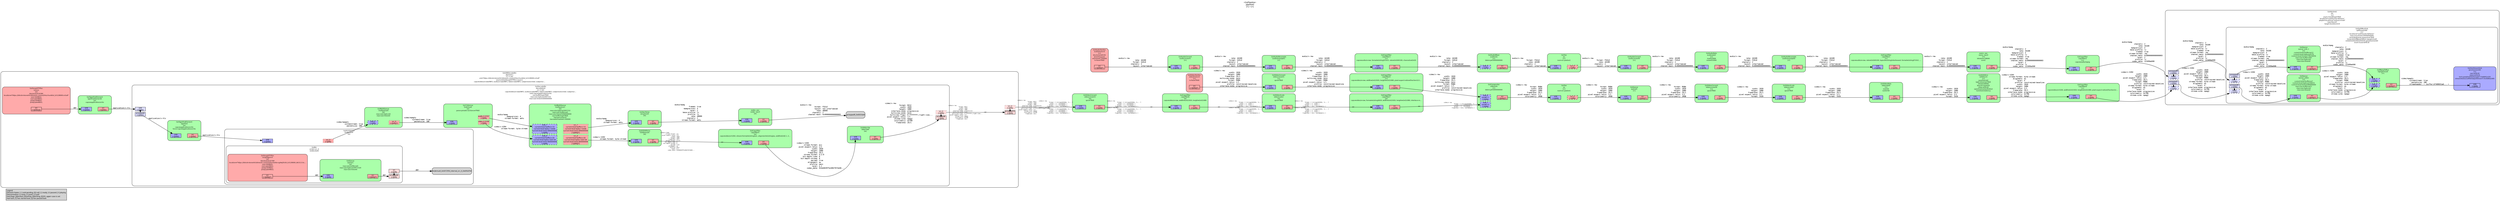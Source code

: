 digraph pipeline {
  rankdir=LR;
  fontname="sans";
  fontsize="10";
  labelloc=t;
  nodesep=.1;
  ranksep=.2;
  label="<GstPipeline>\npipeline0\n[=] -> [=]";
  node [style="filled,rounded", shape=box, fontsize="9", fontname="sans", margin="0.0,0.0"];
  edge [labelfontsize="6", fontsize="9", fontname="monospace"];
  
  legend [
    pos="0,0!",
    margin="0.05,0.05",
    style="filled",
    label="Legend\lElement-States: [~] void-pending, [0] null, [-] ready, [=] paused, [>] playing\lPad-Activation: [-] none, [>] push, [<] pull\lPad-Flags: [b]locked, [f]lushing, [b]locking, [E]OS; upper-case is set\lPad-Task: [T] has started task, [t] has paused task\l",
  ];
  subgraph cluster_capsfilter7_0x6984f10 {
    fontname="Bitstream Vera Sans";
    fontsize="8";
    style="filled,rounded";
    color=black;
    label="GstCapsFilter\ncapsfilter7\n[=]\ncaps=video/x-raw, format=(string)I420, width=(int)1920, height=(int)1080, interlace-m…";
    subgraph cluster_capsfilter7_0x6984f10_sink {
      label="";
      style="invis";
      capsfilter7_0x6984f10_sink_0x708e1c0 [color=black, fillcolor="#aaaaff", label="sink\n[>][bfb]", height="0.2", style="filled,solid"];
    }

    subgraph cluster_capsfilter7_0x6984f10_src {
      label="";
      style="invis";
      capsfilter7_0x6984f10_src_0x708e410 [color=black, fillcolor="#ffaaaa", label="src\n[>][bfb]", height="0.2", style="filled,solid"];
    }

    capsfilter7_0x6984f10_sink_0x708e1c0 -> capsfilter7_0x6984f10_src_0x708e410 [style="invis"];
    fillcolor="#aaffaa";
  }

  capsfilter7_0x6984f10_src_0x708e410 -> videomix_0x6862960_sink_1_0x708a580 [labeldistance="10", labelangle="0", label="                                                  ", taillabel="ANY", headlabel="video/x-raw\l              format: { (string)AYUV64, (s... }\l               width: [ 1, 2147483647 ]\l              height: [ 1, 2147483647 ]\l           framerate: [ 0/1, 2147483647/1 ]\l"]
  subgraph cluster_capsfilter6_0x6984bd0 {
    fontname="Bitstream Vera Sans";
    fontsize="8";
    style="filled,rounded";
    color=black;
    label="GstCapsFilter\ncapsfilter6\n[=]\ncaps=video/x-raw, width=(int)1920, height=(int)1080";
    subgraph cluster_capsfilter6_0x6984bd0_sink {
      label="";
      style="invis";
      capsfilter6_0x6984bd0_sink_0x698da40 [color=black, fillcolor="#aaaaff", label="sink\n[>][bfb]", height="0.2", style="filled,solid"];
    }

    subgraph cluster_capsfilter6_0x6984bd0_src {
      label="";
      style="invis";
      capsfilter6_0x6984bd0_src_0x698dc90 [color=black, fillcolor="#ffaaaa", label="src\n[>][bfb]", height="0.2", style="filled,solid"];
    }

    capsfilter6_0x6984bd0_sink_0x698da40 -> capsfilter6_0x6984bd0_src_0x698dc90 [style="invis"];
    fillcolor="#aaffaa";
  }

  capsfilter6_0x6984bd0_src_0x698dc90 -> videoscale2_0x70284d0_sink_0x698d5a0 [labeldistance="10", labelangle="0", label="                                                  ", taillabel="ANY", headlabel="video/x-raw\l              format: { (string)AYUV64, (s... }\l               width: [ 1, 32767 ]\l              height: [ 1, 32767 ]\l           framerate: [ 0/1, 2147483647/1 ]\lvideo/x-raw(ANY)\l              format: { (string)AYUV64, (s... }\l               width: [ 1, 32767 ]\l              height: [ 1, 32767 ]\l           framerate: [ 0/1, 2147483647/1 ]\l"]
  subgraph cluster_videoscale2_0x70284d0 {
    fontname="Bitstream Vera Sans";
    fontsize="8";
    style="filled,rounded";
    color=black;
    label="GstVideoScale\nvideoscale2\n[=]\nqos=TRUE";
    subgraph cluster_videoscale2_0x70284d0_sink {
      label="";
      style="invis";
      videoscale2_0x70284d0_sink_0x698d5a0 [color=black, fillcolor="#aaaaff", label="sink\n[>][bfb]", height="0.2", style="filled,solid"];
    }

    subgraph cluster_videoscale2_0x70284d0_src {
      label="";
      style="invis";
      videoscale2_0x70284d0_src_0x698d7f0 [color=black, fillcolor="#ffaaaa", label="src\n[>][bfb]", height="0.2", style="filled,solid"];
    }

    videoscale2_0x70284d0_sink_0x698d5a0 -> videoscale2_0x70284d0_src_0x698d7f0 [style="invis"];
    fillcolor="#aaffaa";
  }

  videoscale2_0x70284d0_src_0x698d7f0 -> capsfilter7_0x6984f10_sink_0x708e1c0 [labeldistance="10", labelangle="0", label="                                                  ", taillabel="video/x-raw\l              format: { (string)AYUV64, (s... }\l               width: [ 1, 32767 ]\l              height: [ 1, 32767 ]\l           framerate: [ 0/1, 2147483647/1 ]\lvideo/x-raw(ANY)\l              format: { (string)AYUV64, (s... }\l               width: [ 1, 32767 ]\l              height: [ 1, 32767 ]\l           framerate: [ 0/1, 2147483647/1 ]\l", headlabel="ANY"]
  subgraph cluster_videoconvert3_0x7085ad0 {
    fontname="Bitstream Vera Sans";
    fontsize="8";
    style="filled,rounded";
    color=black;
    label="GstVideoConvert\nvideoconvert3\n[=]\nqos=TRUE";
    subgraph cluster_videoconvert3_0x7085ad0_sink {
      label="";
      style="invis";
      videoconvert3_0x7085ad0_sink_0x698d100 [color=black, fillcolor="#aaaaff", label="sink\n[>][bfb]", height="0.2", style="filled,solid"];
    }

    subgraph cluster_videoconvert3_0x7085ad0_src {
      label="";
      style="invis";
      videoconvert3_0x7085ad0_src_0x698d350 [color=black, fillcolor="#ffaaaa", label="src\n[>][bfb]", height="0.2", style="filled,solid"];
    }

    videoconvert3_0x7085ad0_sink_0x698d100 -> videoconvert3_0x7085ad0_src_0x698d350 [style="invis"];
    fillcolor="#aaffaa";
  }

  videoconvert3_0x7085ad0_src_0x698d350 -> capsfilter6_0x6984bd0_sink_0x698da40 [labeldistance="10", labelangle="0", label="                                                  ", taillabel="video/x-raw\l              format: { (string)AYUV64, (s... }\l               width: [ 1, 2147483647 ]\l              height: [ 1, 2147483647 ]\l           framerate: [ 0/1, 2147483647/1 ]\lvideo/x-raw(ANY)\l              format: { (string)AYUV64, (s... }\l               width: [ 1, 2147483647 ]\l              height: [ 1, 2147483647 ]\l           framerate: [ 0/1, 2147483647/1 ]\l", headlabel="ANY"]
  subgraph cluster_dynamic1_0x68fbd70 {
    fontname="Bitstream Vera Sans";
    fontsize="8";
    style="filled,rounded";
    color=black;
    label="GstURIDecodeBin\ndynamic1\n[-] -> [=]\nuri=\"https://bitcdn-kronehit.bitmovin.com/v2/hls/chunklist_b3128000.m3u8\"\nsource=(GstSoupHTTPSrc) source\ncaps=video/x-raw(ANY); audio/x-raw(ANY); text/x-raw(ANY); subpicture/x-dvd; subpictur…";
    subgraph cluster_dynamic1_0x68fbd70_src {
      label="";
      style="invis";
      _proxypad10_0x69885d0 [color=black, fillcolor="#ffdddd", label="proxypad10\n[>][bfb]", height="0.2", style="filled,solid"];
    _proxypad10_0x69885d0 -> dynamic1_0x68fbd70_src_0_0x6905da0 [style=dashed, minlen=0]
      dynamic1_0x68fbd70_src_0_0x6905da0 [color=black, fillcolor="#ffdddd", label="src_0\n[>][bfb]", height="0.2", style="filled,dotted"];
    }

    fillcolor="#ffffff";
    subgraph cluster_decodebin0_0x6956040 {
      fontname="Bitstream Vera Sans";
      fontsize="8";
      style="filled,rounded";
      color=black;
      label="GstDecodeBin\ndecodebin0\n[-] -> [=]\ncaps=video/x-raw(ANY); audio/x-raw(ANY); text/x-raw(ANY); subpicture/x-dvd; subpictur…\nsink-caps=application/x-hls\nuse-buffering=TRUE\nmax-size-bytes=2097152\nmax-size-time=5000000000";
      subgraph cluster_decodebin0_0x6956040_sink {
        label="";
        style="invis";
        _proxypad4_0x69247b0 [color=black, fillcolor="#ddddff", label="proxypad4\n[>][bfbE]", height="0.2", style="filled,solid"];
      decodebin0_0x6956040_sink_0x6904a20 -> _proxypad4_0x69247b0 [style=dashed, minlen=0]
        decodebin0_0x6956040_sink_0x6904a20 [color=black, fillcolor="#ddddff", label="sink\n[>][bfbE]", height="0.2", style="filled,solid"];
      }

      subgraph cluster_decodebin0_0x6956040_src {
        label="";
        style="invis";
        _proxypad8_0x6924a10 [color=black, fillcolor="#ffdddd", label="proxypad8\n[>][bfb]", height="0.2", style="filled,solid"];
      _proxypad8_0x6924a10 -> decodebin0_0x6956040_src_0_0x6956300 [style=dashed, minlen=0]
        decodebin0_0x6956040_src_0_0x6956300 [color=black, fillcolor="#ffdddd", label="src_0\n[>][bfb]", height="0.2", style="filled,dotted"];
      }

      decodebin0_0x6956040_sink_0x6904a20 -> decodebin0_0x6956040_src_0_0x6956300 [style="invis"];
      fillcolor="#ffffff";
      subgraph cluster_vtdechw0_0x50891d0 {
        fontname="Bitstream Vera Sans";
        fontsize="8";
        style="filled,rounded";
        color=black;
        label="GstVtdecHw\nvtdechw0\n[=]";
        subgraph cluster_vtdechw0_0x50891d0_sink {
          label="";
          style="invis";
          vtdechw0_0x50891d0_sink_0x698cc60 [color=black, fillcolor="#aaaaff", label="sink\n[>][bfb]", height="0.2", style="filled,solid"];
        }

        subgraph cluster_vtdechw0_0x50891d0_src {
          label="";
          style="invis";
          vtdechw0_0x50891d0_src_0x698ceb0 [color=black, fillcolor="#ffaaaa", label="src\n[>][Bfb]", height="0.2", style="filled,solid"];
        }

        vtdechw0_0x50891d0_sink_0x698cc60 -> vtdechw0_0x50891d0_src_0x698ceb0 [style="invis"];
        fillcolor="#aaffaa";
      }

      vtdechw0_0x50891d0_src_0x698ceb0 -> _proxypad8_0x6924a10 [label="video/x-raw\l              format: NV12\l               width: 1920\l              height: 1080\l      interlace-mode: progressive\l      multiview-mode: mono\l     multiview-flags: 0:ffffffff:/right-view...\l  pixel-aspect-ratio: 1/1\l         chroma-site: mpeg2\l         colorimetry: bt709\l           framerate: 25/1\l"]
      subgraph cluster_avdec_aac0_0x704b2e0 {
        fontname="Bitstream Vera Sans";
        fontsize="8";
        style="filled,rounded";
        color=black;
        label="avdec_aac\navdec_aac0\n[=]";
        subgraph cluster_avdec_aac0_0x704b2e0_sink {
          label="";
          style="invis";
          avdec_aac0_0x704b2e0_sink_0x698c320 [color=black, fillcolor="#aaaaff", label="sink\n[>][bfb]", height="0.2", style="filled,solid"];
        }

        subgraph cluster_avdec_aac0_0x704b2e0_src {
          label="";
          style="invis";
          avdec_aac0_0x704b2e0_src_0x698c570 [color=black, fillcolor="#ffaaaa", label="src\n[>][BfB]", height="0.2", style="filled,solid"];
        }

        avdec_aac0_0x704b2e0_sink_0x698c320 -> avdec_aac0_0x704b2e0_src_0x698c570 [style="invis"];
        fillcolor="#aaffaa";
      }

      avdec_aac0_0x704b2e0_src_0x698c570 -> _proxypad9_0x6925ab0 [label="audio/x-raw\l              format: F32LE\l              layout: non-interleaved\l                rate: 48000\l            channels: 2\l        channel-mask: 0x0000000000000003\l"]
      subgraph cluster_aacparse0_0x6816e60 {
        fontname="Bitstream Vera Sans";
        fontsize="8";
        style="filled,rounded";
        color=black;
        label="GstAacParse\naacparse0\n[=]";
        subgraph cluster_aacparse0_0x6816e60_sink {
          label="";
          style="invis";
          aacparse0_0x6816e60_sink_0x88015d60 [color=black, fillcolor="#aaaaff", label="sink\n[>][bfb]", height="0.2", style="filled,solid"];
        }

        subgraph cluster_aacparse0_0x6816e60_src {
          label="";
          style="invis";
          aacparse0_0x6816e60_src_0x698c0d0 [color=black, fillcolor="#ffaaaa", label="src\n[>][bfb]", height="0.2", style="filled,solid"];
        }

        aacparse0_0x6816e60_sink_0x88015d60 -> aacparse0_0x6816e60_src_0x698c0d0 [style="invis"];
        fillcolor="#aaffaa";
      }

      aacparse0_0x6816e60_src_0x698c0d0 -> avdec_aac0_0x704b2e0_sink_0x698c320 [label="audio/mpeg\l              framed: true\l         mpegversion: 4\l               level: 2\l        base-profile: lc\l             profile: lc\l                rate: 48000\l            channels: 2\l       stream-format: adts\l"]
      subgraph cluster_capsfilter5_0x6901ad0 {
        fontname="Bitstream Vera Sans";
        fontsize="8";
        style="filled,rounded";
        color=black;
        label="GstCapsFilter\ncapsfilter5\n[=]\ncaps=video/x-h264, stream-format=(string)avc, alignment=(string)au, width=(int)[ 1, 2…";
        subgraph cluster_capsfilter5_0x6901ad0_sink {
          label="";
          style="invis";
          capsfilter5_0x6901ad0_sink_0x88015420 [color=black, fillcolor="#aaaaff", label="sink\n[>][bfb]", height="0.2", style="filled,solid"];
        }

        subgraph cluster_capsfilter5_0x6901ad0_src {
          label="";
          style="invis";
          capsfilter5_0x6901ad0_src_0x88015670 [color=black, fillcolor="#ffaaaa", label="src\n[>][bfb]", height="0.2", style="filled,solid"];
        }

        capsfilter5_0x6901ad0_sink_0x88015420 -> capsfilter5_0x6901ad0_src_0x88015670 [style="invis"];
        fillcolor="#aaffaa";
      }

      capsfilter5_0x6901ad0_src_0x88015670 -> vtdechw0_0x50891d0_sink_0x698cc60 [label="video/x-h264\l       stream-format: avc\l  pixel-aspect-ratio: 1/1\l               width: 1920\l              height: 1080\l           framerate: 25/1\l       chroma-format: 4:2:0\l      bit-depth-luma: 8\l    bit-depth-chroma: 8\l              parsed: true\l           alignment: au\l             profile: main\l               level: 4.1\l          codec_data: 014d4029ffe10027674d40...\l"]
      subgraph cluster_h264parse0_0x6978260 {
        fontname="Bitstream Vera Sans";
        fontsize="8";
        style="filled,rounded";
        color=black;
        label="GstH264Parse\nh264parse0\n[=]";
        subgraph cluster_h264parse0_0x6978260_sink {
          label="";
          style="invis";
          h264parse0_0x6978260_sink_0x88014f80 [color=black, fillcolor="#aaaaff", label="sink\n[>][bfb]", height="0.2", style="filled,solid"];
        }

        subgraph cluster_h264parse0_0x6978260_src {
          label="";
          style="invis";
          h264parse0_0x6978260_src_0x880151d0 [color=black, fillcolor="#ffaaaa", label="src\n[>][bfb]", height="0.2", style="filled,solid"];
        }

        h264parse0_0x6978260_sink_0x88014f80 -> h264parse0_0x6978260_src_0x880151d0 [style="invis"];
        fillcolor="#aaffaa";
      }

      h264parse0_0x6978260_src_0x880151d0 -> capsfilter5_0x6901ad0_sink_0x88015420 [labeldistance="10", labelangle="0", label="                                                  ", taillabel="video/x-h264\l       stream-format: avc\l  pixel-aspect-ratio: 1/1\l               width: 1920\l              height: 1080\l           framerate: 25/1\l       chroma-format: 4:2:0\l      bit-depth-luma: 8\l    bit-depth-chroma: 8\l              parsed: true\l           alignment: au\l             profile: main\l               level: 4.1\l          codec_data: 014d4029ffe10027674d40...\l", headlabel="ANY"]
      subgraph cluster_multiqueue1_0x519de10 {
        fontname="Bitstream Vera Sans";
        fontsize="8";
        style="filled,rounded";
        color=black;
        label="GstMultiQueue\nmultiqueue1\n[=]\nmax-size-bytes=2097152\nmax-size-buffers=0\nmax-size-time=5000000000\nuse-buffering=TRUE\nlow-percent=10\nlow-watermark=0.100000";
        subgraph cluster_multiqueue1_0x519de10_sink {
          label="";
          style="invis";
          multiqueue1_0x519de10_sink_0_0x88014ae0 [color=black, fillcolor="#aaaaff", label="sink_0\ncurrent-level-buffers=20\ncurrent-level-bytes=326139\ncurrent-level-time=800000000\n[>][bfb]", height="0.2", style="filled,dashed"];
          multiqueue1_0x519de10_sink_1_0x880158c0 [color=black, fillcolor="#aaaaff", label="sink_1\ncurrent-level-buffers=14\ncurrent-level-bytes=14346\ncurrent-level-time=896000000\n[>][bfb]", height="0.2", style="filled,dashed"];
        }

        subgraph cluster_multiqueue1_0x519de10_src {
          label="";
          style="invis";
          multiqueue1_0x519de10_src_0_0x88014d30 [color=black, fillcolor="#ffaaaa", label="src_0\ncurrent-level-buffers=20\ncurrent-level-bytes=326139\ncurrent-level-time=800000000\n[>][bfb][T]", height="0.2", style="filled,dotted"];
          multiqueue1_0x519de10_src_1_0x88015b10 [color=black, fillcolor="#ffaaaa", label="src_1\ncurrent-level-buffers=14\ncurrent-level-bytes=14346\ncurrent-level-time=896000000\n[>][bfb][T]", height="0.2", style="filled,dotted"];
        }

        multiqueue1_0x519de10_sink_0_0x88014ae0 -> multiqueue1_0x519de10_src_0_0x88014d30 [style="invis"];
        fillcolor="#aaffaa";
      }

      multiqueue1_0x519de10_src_0_0x88014d30 -> h264parse0_0x6978260_sink_0x88014f80 [label="video/x-h264\l       stream-format: byte-stream\l"]
      multiqueue1_0x519de10_src_1_0x88015b10 -> aacparse0_0x6816e60_sink_0x88015d60 [label="audio/mpeg\l         mpegversion: 4\l       stream-format: adts\l"]
      subgraph cluster_tsdemux0_0x6980160 {
        fontname="Bitstream Vera Sans";
        fontsize="8";
        style="filled,rounded";
        color=black;
        label="GstTSDemux\ntsdemux0\n[=]\nparse-private-sections=TRUE";
        subgraph cluster_tsdemux0_0x6980160_sink {
          label="";
          style="invis";
          tsdemux0_0x6980160_sink_0x880141a0 [color=black, fillcolor="#aaaaff", label="sink\n[>][bfb]", height="0.2", style="filled,solid"];
        }

        subgraph cluster_tsdemux0_0x6980160_src {
          label="";
          style="invis";
          tsdemux0_0x6980160_video_0_0100_0x88014640 [color=black, fillcolor="#ffaaaa", label="video_0_0100\n[>][bfb]", height="0.2", style="filled,dotted"];
          tsdemux0_0x6980160_audio_0_0101_0x88014890 [color=black, fillcolor="#ffaaaa", label="audio_0_0101\n[>][bfb]", height="0.2", style="filled,dotted"];
        }

        tsdemux0_0x6980160_sink_0x880141a0 -> tsdemux0_0x6980160_video_0_0100_0x88014640 [style="invis"];
        fillcolor="#aaffaa";
      }

      tsdemux0_0x6980160_video_0_0100_0x88014640 -> multiqueue1_0x519de10_sink_0_0x88014ae0 [label="video/x-h264\l       stream-format: byte-stream\l"]
      tsdemux0_0x6980160_audio_0_0101_0x88014890 -> multiqueue1_0x519de10_sink_1_0x880158c0 [label="audio/mpeg\l         mpegversion: 4\l       stream-format: adts\l"]
      subgraph cluster_multiqueue0_0x519d750 {
        fontname="Bitstream Vera Sans";
        fontsize="8";
        style="filled,rounded";
        color=black;
        label="GstMultiQueue\nmultiqueue0\n[=]\nmax-size-bytes=0\nmax-size-time=0";
        subgraph cluster_multiqueue0_0x519d750_sink {
          label="";
          style="invis";
          multiqueue0_0x519d750_sink_0_0x695d9b0 [color=black, fillcolor="#aaaaff", label="sink_0\n[>][bfb]", height="0.2", style="filled,dashed"];
        }

        subgraph cluster_multiqueue0_0x519d750_src {
          label="";
          style="invis";
          multiqueue0_0x519d750_src_0_0x695dc00 [color=black, fillcolor="#ffaaaa", label="src_0\n[>][bfb][T]", height="0.2", style="filled,dotted"];
        }

        multiqueue0_0x519d750_sink_0_0x695d9b0 -> multiqueue0_0x519d750_src_0_0x695dc00 [style="invis"];
        fillcolor="#aaffaa";
      }

      multiqueue0_0x519d750_src_0_0x695dc00 -> tsdemux0_0x6980160_sink_0x880141a0 [label="video/mpegts\l        systemstream: true\l          packetsize: 188\l"]
      subgraph cluster_hlsdemux0_0x5072f50 {
        fontname="Bitstream Vera Sans";
        fontsize="8";
        style="filled,rounded";
        color=black;
        label="GstHLSDemux\nhlsdemux0\n[=]";
        subgraph cluster_hlsdemux0_0x5072f50_sink {
          label="";
          style="invis";
          hlsdemux0_0x5072f50_sink_0x695c4e0 [color=black, fillcolor="#aaaaff", label="sink\n[>][bfbE]", height="0.2", style="filled,solid"];
        }

        subgraph cluster_hlsdemux0_0x5072f50_src {
          label="";
          style="invis";
          hlsdemux0_0x5072f50_src_0_0x695c730 [color=black, fillcolor="#ffaaaa", label="src_0\n[>][bfb]", height="0.2", style="filled,dotted"];
        }

        hlsdemux0_0x5072f50_sink_0x695c4e0 -> hlsdemux0_0x5072f50_src_0_0x695c730 [style="invis"];
        fillcolor="#ffffff";
        subgraph cluster_srcbin_src_0_0x519f7b0 {
          fontname="Bitstream Vera Sans";
          fontsize="8";
          style="filled,rounded";
          color=black;
          label="GstBin\nsrcbin-src_0\n[=](locked)";
          subgraph cluster_srcbin_src_0_0x519f7b0_src {
            label="";
            style="invis";
            _proxypad6_0x6925130 [color=black, fillcolor="#ffdddd", label="proxypad6\n[>][bfb]", height="0.2", style="filled,solid"];
          _proxypad6_0x6925130 -> srcbin_src_0_0x519f7b0_src_0x69053e0 [style=dashed, minlen=0]
            srcbin_src_0_0x519f7b0_src_0x69053e0 [color=black, fillcolor="#ffdddd", label="src\n[>][bfb]", height="0.2", style="filled,solid"];
          }

          fillcolor="#ffffff";
          subgraph cluster_souphttpsrc0_0x7053ae0 {
            fontname="Bitstream Vera Sans";
            fontsize="8";
            style="filled,rounded";
            color=black;
            label="GstSoupHTTPSrc\nsouphttpsrc0\n[=]\nblocksize=32768\nlocation=\"https://bitcdn-kronehit.bitmovin.com/v2/hls/media-ug4wj5h26_b3128000_663113.ts…\nuser-id=NULL\nuser-pw=NULL\nproxy-id=NULL\nproxy-pw=NULL";
            subgraph cluster_souphttpsrc0_0x7053ae0_src {
              label="";
              style="invis";
              souphttpsrc0_0x7053ae0_src_0x695d510 [color=black, fillcolor="#ffaaaa", label="src\n[>][bfb][T]", height="0.2", style="filled,solid"];
            }

            fillcolor="#ffaaaa";
          }

          souphttpsrc0_0x7053ae0_src_0x695d510 -> queue1_0x68e4d80_sink_0x695d070 [label="ANY"]
          subgraph cluster_queue1_0x68e4d80 {
            fontname="Bitstream Vera Sans";
            fontsize="8";
            style="filled,rounded";
            color=black;
            label="GstQueue\nqueue1\n[=]\nmax-size-buffers=0\nmax-size-bytes=20971520\nmax-size-time=0";
            subgraph cluster_queue1_0x68e4d80_sink {
              label="";
              style="invis";
              queue1_0x68e4d80_sink_0x695d070 [color=black, fillcolor="#aaaaff", label="sink\n[>][bfb]", height="0.2", style="filled,solid"];
            }

            subgraph cluster_queue1_0x68e4d80_src {
              label="";
              style="invis";
              queue1_0x68e4d80_src_0x695d2c0 [color=black, fillcolor="#ffaaaa", label="src\n[>][bfb][T]", height="0.2", style="filled,solid"];
            }

            queue1_0x68e4d80_sink_0x695d070 -> queue1_0x68e4d80_src_0x695d2c0 [style="invis"];
            fillcolor="#aaffaa";
          }

          queue1_0x68e4d80_src_0x695d2c0 -> _proxypad6_0x6925130 [label="ANY"]
        }

        srcbin_src_0_0x519f7b0_src_0x69053e0 -> hlsdemux0_0x5072f50_internal_src_0_0x695d760 [label="ANY"]
      }

      hlsdemux0_0x5072f50_src_0_0x695c730 -> multiqueue0_0x519d750_sink_0_0x695d9b0 [label="video/mpegts\l        systemstream: true\l          packetsize: 188\l"]
      subgraph cluster_typefind_0x695a070 {
        fontname="Bitstream Vera Sans";
        fontsize="8";
        style="filled,rounded";
        color=black;
        label="GstTypeFindElement\ntypefind\n[=]\ncaps=application/x-hls\nforce-caps=application/x-hls";
        subgraph cluster_typefind_0x695a070_sink {
          label="";
          style="invis";
          typefind_0x695a070_sink_0x692bcd0 [color=black, fillcolor="#aaaaff", label="sink\n[>][bfbE]", height="0.2", style="filled,solid"];
        }

        subgraph cluster_typefind_0x695a070_src {
          label="";
          style="invis";
          typefind_0x695a070_src_0x695c040 [color=black, fillcolor="#ffaaaa", label="src\n[>][bfbE]", height="0.2", style="filled,solid"];
        }

        typefind_0x695a070_sink_0x692bcd0 -> typefind_0x695a070_src_0x695c040 [style="invis"];
        fillcolor="#aaffaa";
      }

      _proxypad4_0x69247b0 -> typefind_0x695a070_sink_0x692bcd0 [label="application/x-hls\l"]
      typefind_0x695a070_src_0x695c040 -> hlsdemux0_0x5072f50_sink_0x695c4e0 [label="application/x-hls\l"]
    }

    decodebin0_0x6956040_src_0_0x6956300 -> _proxypad10_0x69885d0 [labeldistance="10", labelangle="0", label="                                                  ", taillabel="video/x-raw\l              format: NV12\l               width: 1920\l              height: 1080\l      interlace-mode: progressive\l      multiview-mode: mono\l     multiview-flags: 0:ffffffff:/right-view...\l  pixel-aspect-ratio: 1/1\l         chroma-site: mpeg2\l         colorimetry: bt709\l           framerate: 25/1\l", headlabel="ANY"]
    subgraph cluster_typefindelement0_0x51a1830 {
      fontname="Bitstream Vera Sans";
      fontsize="8";
      style="filled,rounded";
      color=black;
      label="GstTypeFindElement\ntypefindelement0\n[=]\ncaps=application/x-hls";
      subgraph cluster_typefindelement0_0x51a1830_sink {
        label="";
        style="invis";
        typefindelement0_0x51a1830_sink_0x692b5e0 [color=black, fillcolor="#aaaaff", label="sink\n[>][bfbE]", height="0.2", style="filled,solid"];
      }

      subgraph cluster_typefindelement0_0x51a1830_src {
        label="";
        style="invis";
        typefindelement0_0x51a1830_src_0x692b830 [color=black, fillcolor="#ffaaaa", label="src\n[>][bfbE]", height="0.2", style="filled,solid"];
      }

      typefindelement0_0x51a1830_sink_0x692b5e0 -> typefindelement0_0x51a1830_src_0x692b830 [style="invis"];
      fillcolor="#aaffaa";
    }

    typefindelement0_0x51a1830_src_0x692b830 -> decodebin0_0x6956040_sink_0x6904a20 [label="application/x-hls\l"]
    subgraph cluster_source_0x3e8082e0 {
      fontname="Bitstream Vera Sans";
      fontsize="8";
      style="filled,rounded";
      color=black;
      label="GstSoupHTTPSrc\nsource\n[=]\nblocksize=16384\nlocation=\"https://bitcdn-kronehit.bitmovin.com/v2/hls/chunklist_b3128000.m3u8\"\nuser-id=NULL\nuser-pw=NULL\nproxy-id=NULL\nproxy-pw=NULL";
      subgraph cluster_source_0x3e8082e0_src {
        label="";
        style="invis";
        source_0x3e8082e0_src_0x692b390 [color=black, fillcolor="#ffaaaa", label="src\n[>][bfbE][t]", height="0.2", style="filled,solid"];
      }

      fillcolor="#ffaaaa";
    }

    source_0x3e8082e0_src_0x692b390 -> typefindelement0_0x51a1830_sink_0x692b5e0 [label="ANY"]
  }

  dynamic1_0x68fbd70_src_0_0x6905da0 -> videoconvert3_0x7085ad0_sink_0x698d100 [labeldistance="10", labelangle="0", label="                                                  ", taillabel="video/x-raw\l              format: NV12\l               width: 1920\l              height: 1080\l      interlace-mode: progressive\l      multiview-mode: mono\l     multiview-flags: 0:ffffffff:/right-view...\l  pixel-aspect-ratio: 1/1\l         chroma-site: mpeg2\l         colorimetry: bt709\l           framerate: 25/1\l", headlabel="video/x-raw\l              format: { (string)AYUV64, (s... }\l               width: [ 1, 2147483647 ]\l              height: [ 1, 2147483647 ]\l           framerate: [ 0/1, 2147483647/1 ]\lvideo/x-raw(ANY)\l              format: { (string)AYUV64, (s... }\l               width: [ 1, 2147483647 ]\l              height: [ 1, 2147483647 ]\l           framerate: [ 0/1, 2147483647/1 ]\l"]
  subgraph cluster_capsfilter4_0x6900dd0 {
    fontname="Bitstream Vera Sans";
    fontsize="8";
    style="filled,rounded";
    color=black;
    label="GstCapsFilter\ncapsfilter4\n[>]\ncaps=video/x-raw, width=(int)1920, height=(int)1080, pixel-aspect-ratio=(fraction)1/1…";
    subgraph cluster_capsfilter4_0x6900dd0_sink {
      label="";
      style="invis";
      capsfilter4_0x6900dd0_sink_0x69085c0 [color=black, fillcolor="#aaaaff", label="sink\n[>][bfb]", height="0.2", style="filled,solid"];
    }

    subgraph cluster_capsfilter4_0x6900dd0_src {
      label="";
      style="invis";
      capsfilter4_0x6900dd0_src_0x6908810 [color=black, fillcolor="#ffaaaa", label="src\n[>][bfb]", height="0.2", style="filled,solid"];
    }

    capsfilter4_0x6900dd0_sink_0x69085c0 -> capsfilter4_0x6900dd0_src_0x6908810 [style="invis"];
    fillcolor="#aaffaa";
  }

  capsfilter4_0x6900dd0_src_0x6908810 -> videomix_0x6862960_sink_0_0x68ff380 [label="video/x-raw\l               width: 1920\l              height: 1080\l           framerate: 25/1\l      multiview-mode: mono\l              format: RGBA\l  pixel-aspect-ratio: 1/1\l             profile: constrained-baseline\l      interlace-mode: progressive\l"]
  subgraph cluster_capsfilter3_0x6900a90 {
    fontname="Bitstream Vera Sans";
    fontsize="8";
    style="filled,rounded";
    color=black;
    label="GstCapsFilter\ncapsfilter3\n[>]\ncaps=audio/x-raw, format=(string)S32LE, rate=(int)44100, channels=(int)2";
    subgraph cluster_capsfilter3_0x6900a90_sink {
      label="";
      style="invis";
      capsfilter3_0x6900a90_sink_0x6908120 [color=black, fillcolor="#aaaaff", label="sink\n[>][bfb]", height="0.2", style="filled,solid"];
    }

    subgraph cluster_capsfilter3_0x6900a90_src {
      label="";
      style="invis";
      capsfilter3_0x6900a90_src_0x6908370 [color=black, fillcolor="#ffaaaa", label="src\n[>][bfb]", height="0.2", style="filled,solid"];
    }

    capsfilter3_0x6900a90_sink_0x6908120 -> capsfilter3_0x6900a90_src_0x6908370 [style="invis"];
    fillcolor="#aaffaa";
  }

  capsfilter3_0x6900a90_src_0x6908370 -> audiomix_0x68ce250_sink_0_0x68f57b0 [label="audio/x-raw\l                rate: 44100\l              format: S32LE\l            channels: 2\l              layout: interleaved\l        channel-mask: 0x0000000000000003\l"]
  subgraph cluster_capsfilter2_0x6900750 {
    fontname="Bitstream Vera Sans";
    fontsize="8";
    style="filled,rounded";
    color=black;
    label="GstCapsFilter\ncapsfilter2\n[>]\ncaps=audio/mpeg";
    subgraph cluster_capsfilter2_0x6900750_sink {
      label="";
      style="invis";
      capsfilter2_0x6900750_sink_0x5079690 [color=black, fillcolor="#aaaaff", label="sink\n[>][bfb]", height="0.2", style="filled,solid"];
    }

    subgraph cluster_capsfilter2_0x6900750_src {
      label="";
      style="invis";
      capsfilter2_0x6900750_src_0x50798e0 [color=black, fillcolor="#ffaaaa", label="src\n[>][bfb]", height="0.2", style="filled,solid"];
    }

    capsfilter2_0x6900750_sink_0x5079690 -> capsfilter2_0x6900750_src_0x50798e0 [style="invis"];
    fillcolor="#aaffaa";
  }

  capsfilter2_0x6900750_src_0x50798e0 -> hls_0x68d61c0_audio_0x69047b0 [label="audio/mpeg\l            channels: 2\l                rate: 44100\l         mpegversion: 4\l        base-profile: lc\l              framed: true\l       stream-format: raw\l        channel-mask: 0x0000000000000003\l               level: 2\l             profile: lc\l          codec_data: 121056e500\l"]
  subgraph cluster_capsfilter1_0x6900410 {
    fontname="Bitstream Vera Sans";
    fontsize="8";
    style="filled,rounded";
    color=black;
    label="GstCapsFilter\ncapsfilter1\n[>]\ncaps=audio/x-raw, rate=(int)44100, layout=(string)interleaved, format=(string)F32LE, …";
    subgraph cluster_capsfilter1_0x6900410_sink {
      label="";
      style="invis";
      capsfilter1_0x6900410_sink_0x50791f0 [color=black, fillcolor="#aaaaff", label="sink\n[>][bfb]", height="0.2", style="filled,solid"];
    }

    subgraph cluster_capsfilter1_0x6900410_src {
      label="";
      style="invis";
      capsfilter1_0x6900410_src_0x5079440 [color=black, fillcolor="#ffaaaa", label="src\n[>][bfb]", height="0.2", style="filled,solid"];
    }

    capsfilter1_0x6900410_sink_0x50791f0 -> capsfilter1_0x6900410_src_0x5079440 [style="invis"];
    fillcolor="#aaffaa";
  }

  capsfilter1_0x6900410_src_0x5079440 -> avenc_aac0_0x7030a70_sink_0x68f2ee0 [label="audio/x-raw\l                rate: 44100\l              format: F32LE\l            channels: 2\l              layout: interleaved\l        channel-mask: 0x0000000000000003\l"]
  subgraph cluster_capsfilter0_0x69000d0 {
    fontname="Bitstream Vera Sans";
    fontsize="8";
    style="filled,rounded";
    color=black;
    label="GstCapsFilter\ncapsfilter0\n[>]\ncaps=video/x-h264, width=(int)1920, height=(int)1080, pixel-aspect-ratio=(fraction)1/…";
    subgraph cluster_capsfilter0_0x69000d0_sink {
      label="";
      style="invis";
      capsfilter0_0x69000d0_sink_0x50788b0 [color=black, fillcolor="#aaaaff", label="sink\n[>][bfb]", height="0.2", style="filled,solid"];
    }

    subgraph cluster_capsfilter0_0x69000d0_src {
      label="";
      style="invis";
      capsfilter0_0x69000d0_src_0x5078b00 [color=black, fillcolor="#ffaaaa", label="src\n[>][bfb]", height="0.2", style="filled,solid"];
    }

    capsfilter0_0x69000d0_sink_0x50788b0 -> capsfilter0_0x69000d0_src_0x5078b00 [style="invis"];
    fillcolor="#aaffaa";
  }

  capsfilter0_0x69000d0_src_0x5078b00 -> hls_0x68d61c0_video_0x69042d0 [label="video/x-h264\l               width: 1920\l              height: 1080\l  pixel-aspect-ratio: 1/1\l           framerate: 25/1\l              format: RGBA\l             profile: constrained-baseline\l       stream-format: byte-stream\l           alignment: au\l               level: 4\l      interlace-mode: progressive\l         colorimetry: bt709\l         chroma-site: mpeg2\l"]
  subgraph cluster_videoconvert1_0x68ee8d0 {
    fontname="Bitstream Vera Sans";
    fontsize="8";
    style="filled,rounded";
    color=black;
    label="GstVideoConvert\nvideoconvert1\n[>]\nqos=TRUE";
    subgraph cluster_videoconvert1_0x68ee8d0_sink {
      label="";
      style="invis";
      videoconvert1_0x68ee8d0_sink_0x5078410 [color=black, fillcolor="#aaaaff", label="sink\n[>][bfb]", height="0.2", style="filled,solid"];
    }

    subgraph cluster_videoconvert1_0x68ee8d0_src {
      label="";
      style="invis";
      videoconvert1_0x68ee8d0_src_0x5078660 [color=black, fillcolor="#ffaaaa", label="src\n[>][bfb]", height="0.2", style="filled,solid"];
    }

    videoconvert1_0x68ee8d0_sink_0x5078410 -> videoconvert1_0x68ee8d0_src_0x5078660 [style="invis"];
    fillcolor="#aaffaa";
  }

  videoconvert1_0x68ee8d0_src_0x5078660 -> capsfilter4_0x6900dd0_sink_0x69085c0 [label="video/x-raw\l               width: 1920\l              height: 1080\l           framerate: 25/1\l      multiview-mode: mono\l              format: RGBA\l  pixel-aspect-ratio: 1/1\l             profile: constrained-baseline\l      interlace-mode: progressive\l"]
  subgraph cluster_videotestsrc0_0x68d00e0 {
    fontname="Bitstream Vera Sans";
    fontsize="8";
    style="filled,rounded";
    color=black;
    label="GstVideoTestSrc\nvideotestsrc0\n[>]\nis-live=TRUE";
    subgraph cluster_videotestsrc0_0x68d00e0_src {
      label="";
      style="invis";
      videotestsrc0_0x68d00e0_src_0x50781c0 [color=black, fillcolor="#ffaaaa", label="src\n[>][bfb][T]", height="0.2", style="filled,solid"];
    }

    fillcolor="#ffaaaa";
  }

  videotestsrc0_0x68d00e0_src_0x50781c0 -> videoconvert1_0x68ee8d0_sink_0x5078410 [label="video/x-raw\l               width: 1920\l              height: 1080\l           framerate: 25/1\l      multiview-mode: mono\l              format: RGBA\l  pixel-aspect-ratio: 1/1\l             profile: constrained-baseline\l      interlace-mode: progressive\l"]
  subgraph cluster_audioresample1_0x50630d0 {
    fontname="Bitstream Vera Sans";
    fontsize="8";
    style="filled,rounded";
    color=black;
    label="GstAudioResample\naudioresample1\n[>]";
    subgraph cluster_audioresample1_0x50630d0_sink {
      label="";
      style="invis";
      audioresample1_0x50630d0_sink_0x68f3a70 [color=black, fillcolor="#aaaaff", label="sink\n[>][bfb]", height="0.2", style="filled,solid"];
    }

    subgraph cluster_audioresample1_0x50630d0_src {
      label="";
      style="invis";
      audioresample1_0x50630d0_src_0x68f3cc0 [color=black, fillcolor="#ffaaaa", label="src\n[>][bfb]", height="0.2", style="filled,solid"];
    }

    audioresample1_0x50630d0_sink_0x68f3a70 -> audioresample1_0x50630d0_src_0x68f3cc0 [style="invis"];
    fillcolor="#aaffaa";
  }

  audioresample1_0x50630d0_src_0x68f3cc0 -> capsfilter3_0x6900a90_sink_0x6908120 [label="audio/x-raw\l                rate: 44100\l              format: S32LE\l            channels: 2\l              layout: interleaved\l        channel-mask: 0x0000000000000003\l"]
  subgraph cluster_audioconvert1_0x50750d0 {
    fontname="Bitstream Vera Sans";
    fontsize="8";
    style="filled,rounded";
    color=black;
    label="GstAudioConvert\naudioconvert1\n[>]";
    subgraph cluster_audioconvert1_0x50750d0_sink {
      label="";
      style="invis";
      audioconvert1_0x50750d0_sink_0x68f35d0 [color=black, fillcolor="#aaaaff", label="sink\n[>][bfb]", height="0.2", style="filled,solid"];
    }

    subgraph cluster_audioconvert1_0x50750d0_src {
      label="";
      style="invis";
      audioconvert1_0x50750d0_src_0x68f3820 [color=black, fillcolor="#ffaaaa", label="src\n[>][bfb]", height="0.2", style="filled,solid"];
    }

    audioconvert1_0x50750d0_sink_0x68f35d0 -> audioconvert1_0x50750d0_src_0x68f3820 [style="invis"];
    fillcolor="#aaffaa";
  }

  audioconvert1_0x50750d0_src_0x68f3820 -> audioresample1_0x50630d0_sink_0x68f3a70 [label="audio/x-raw\l                rate: 44100\l              format: S32LE\l            channels: 2\l              layout: interleaved\l        channel-mask: 0x0000000000000003\l"]
  subgraph cluster_audiotestsrc0_0x50756e0 {
    fontname="Bitstream Vera Sans";
    fontsize="8";
    style="filled,rounded";
    color=black;
    label="GstAudioTestSrc\naudiotestsrc0\n[>]\nblocksize=8192\nwave=square\nvolume=0.100000\nis-live=TRUE";
    subgraph cluster_audiotestsrc0_0x50756e0_src {
      label="";
      style="invis";
      audiotestsrc0_0x50756e0_src_0x68f3380 [color=black, fillcolor="#ffaaaa", label="src\n[>][bfb][T]", height="0.2", style="filled,solid"];
    }

    fillcolor="#ffaaaa";
  }

  audiotestsrc0_0x50756e0_src_0x68f3380 -> audioconvert1_0x50750d0_sink_0x68f35d0 [label="audio/x-raw\l                rate: 44100\l              format: S32LE\l            channels: 2\l              layout: interleaved\l"]
  subgraph cluster_avenc_aac0_0x7030a70 {
    fontname="Bitstream Vera Sans";
    fontsize="8";
    style="filled,rounded";
    color=black;
    label="avenc_aac\navenc_aac0\n[>]\nbitrate=128000\nac=2";
    subgraph cluster_avenc_aac0_0x7030a70_sink {
      label="";
      style="invis";
      avenc_aac0_0x7030a70_sink_0x68f2ee0 [color=black, fillcolor="#aaaaff", label="sink\n[>][bfb]", height="0.2", style="filled,solid"];
    }

    subgraph cluster_avenc_aac0_0x7030a70_src {
      label="";
      style="invis";
      avenc_aac0_0x7030a70_src_0x68f3130 [color=black, fillcolor="#ffaaaa", label="src\n[>][bfb]", height="0.2", style="filled,solid"];
    }

    avenc_aac0_0x7030a70_sink_0x68f2ee0 -> avenc_aac0_0x7030a70_src_0x68f3130 [style="invis"];
    fillcolor="#aaffaa";
  }

  avenc_aac0_0x7030a70_src_0x68f3130 -> capsfilter2_0x6900750_sink_0x5079690 [label="audio/mpeg\l            channels: 2\l                rate: 44100\l         mpegversion: 4\l        base-profile: lc\l              framed: true\l       stream-format: raw\l        channel-mask: 0x0000000000000003\l               level: 2\l             profile: lc\l          codec_data: 121056e500\l"]
  subgraph cluster_audioresample0_0x68f80d0 {
    fontname="Bitstream Vera Sans";
    fontsize="8";
    style="filled,rounded";
    color=black;
    label="GstAudioResample\naudioresample0\n[>]";
    subgraph cluster_audioresample0_0x68f80d0_sink {
      label="";
      style="invis";
      audioresample0_0x68f80d0_sink_0x68f2a40 [color=black, fillcolor="#aaaaff", label="sink\n[>][bfb]", height="0.2", style="filled,solid"];
    }

    subgraph cluster_audioresample0_0x68f80d0_src {
      label="";
      style="invis";
      audioresample0_0x68f80d0_src_0x68f2c90 [color=black, fillcolor="#ffaaaa", label="src\n[>][bfb]", height="0.2", style="filled,solid"];
    }

    audioresample0_0x68f80d0_sink_0x68f2a40 -> audioresample0_0x68f80d0_src_0x68f2c90 [style="invis"];
    fillcolor="#aaffaa";
  }

  audioresample0_0x68f80d0_src_0x68f2c90 -> capsfilter1_0x6900410_sink_0x50791f0 [label="audio/x-raw\l                rate: 44100\l              format: F32LE\l            channels: 2\l              layout: interleaved\l        channel-mask: 0x0000000000000003\l"]
  subgraph cluster_audiorate0_0x68f62c0 {
    fontname="Bitstream Vera Sans";
    fontsize="8";
    style="filled,rounded";
    color=black;
    label="GstAudioRate\naudiorate0\n[>]\nin=455994\nout=455994";
    subgraph cluster_audiorate0_0x68f62c0_sink {
      label="";
      style="invis";
      audiorate0_0x68f62c0_sink_0x68f25a0 [color=black, fillcolor="#aaaaff", label="sink\n[>][bfb]", height="0.2", style="filled,solid"];
    }

    subgraph cluster_audiorate0_0x68f62c0_src {
      label="";
      style="invis";
      audiorate0_0x68f62c0_src_0x68f27f0 [color=black, fillcolor="#ffaaaa", label="src\n[>][bfb]", height="0.2", style="filled,solid"];
    }

    audiorate0_0x68f62c0_sink_0x68f25a0 -> audiorate0_0x68f62c0_src_0x68f27f0 [style="invis"];
    fillcolor="#aaffaa";
  }

  audiorate0_0x68f62c0_src_0x68f27f0 -> audioresample0_0x68f80d0_sink_0x68f2a40 [label="audio/x-raw\l                rate: 44100\l              format: F32LE\l            channels: 2\l              layout: interleaved\l        channel-mask: 0x0000000000000003\l"]
  subgraph cluster_audioconvert0_0x68f06d0 {
    fontname="Bitstream Vera Sans";
    fontsize="8";
    style="filled,rounded";
    color=black;
    label="GstAudioConvert\naudioconvert0\n[>]";
    subgraph cluster_audioconvert0_0x68f06d0_sink {
      label="";
      style="invis";
      audioconvert0_0x68f06d0_sink_0x68f2100 [color=black, fillcolor="#aaaaff", label="sink\n[>][bfb]", height="0.2", style="filled,solid"];
    }

    subgraph cluster_audioconvert0_0x68f06d0_src {
      label="";
      style="invis";
      audioconvert0_0x68f06d0_src_0x68f2350 [color=black, fillcolor="#ffaaaa", label="src\n[>][bfb]", height="0.2", style="filled,solid"];
    }

    audioconvert0_0x68f06d0_sink_0x68f2100 -> audioconvert0_0x68f06d0_src_0x68f2350 [style="invis"];
    fillcolor="#aaffaa";
  }

  audioconvert0_0x68f06d0_src_0x68f2350 -> audiorate0_0x68f62c0_sink_0x68f25a0 [label="audio/x-raw\l                rate: 44100\l              format: F32LE\l            channels: 2\l              layout: interleaved\l        channel-mask: 0x0000000000000003\l"]
  subgraph cluster_x264enc0_0x68efd50 {
    fontname="Bitstream Vera Sans";
    fontsize="8";
    style="filled,rounded";
    color=black;
    label="GstX264Enc\nx264enc0\n[>]\nquantizer=0\nbyte-stream=TRUE\nbitrate=8000\nkey-int-max=50\ncabac=FALSE\nspeed-preset=ultrafast\ntune=zerolatency";
    subgraph cluster_x264enc0_0x68efd50_sink {
      label="";
      style="invis";
      x264enc0_0x68efd50_sink_0x68d39b0 [color=black, fillcolor="#aaaaff", label="sink\n[>][bfb]", height="0.2", style="filled,solid"];
    }

    subgraph cluster_x264enc0_0x68efd50_src {
      label="";
      style="invis";
      x264enc0_0x68efd50_src_0x68d3c00 [color=black, fillcolor="#ffaaaa", label="src\n[>][bfb]", height="0.2", style="filled,solid"];
    }

    x264enc0_0x68efd50_sink_0x68d39b0 -> x264enc0_0x68efd50_src_0x68d3c00 [style="invis"];
    fillcolor="#aaffaa";
  }

  x264enc0_0x68efd50_src_0x68d3c00 -> capsfilter0_0x69000d0_sink_0x50788b0 [label="video/x-h264\l       stream-format: byte-stream\l           alignment: au\l               level: 4\l             profile: constrained-baseline\l               width: 1920\l              height: 1080\l  pixel-aspect-ratio: 1/1\l           framerate: 25/1\l      interlace-mode: progressive\l         colorimetry: bt709\l         chroma-site: mpeg2\l"]
  subgraph cluster_videorate0_0x50740d0 {
    fontname="Bitstream Vera Sans";
    fontsize="8";
    style="filled,rounded";
    color=black;
    label="GstVideoRate\nvideorate0\n[>]\nin=259\nout=258";
    subgraph cluster_videorate0_0x50740d0_sink {
      label="";
      style="invis";
      videorate0_0x50740d0_sink_0x68d3510 [color=black, fillcolor="#aaaaff", label="sink\n[>][bfb]", height="0.2", style="filled,solid"];
    }

    subgraph cluster_videorate0_0x50740d0_src {
      label="";
      style="invis";
      videorate0_0x50740d0_src_0x68d3760 [color=black, fillcolor="#ffaaaa", label="src\n[>][bfb]", height="0.2", style="filled,solid"];
    }

    videorate0_0x50740d0_sink_0x68d3510 -> videorate0_0x50740d0_src_0x68d3760 [style="invis"];
    fillcolor="#aaffaa";
  }

  videorate0_0x50740d0_src_0x68d3760 -> x264enc0_0x68efd50_sink_0x68d39b0 [label="video/x-raw\l               width: 1920\l              height: 1080\l           framerate: 25/1\l  pixel-aspect-ratio: 1/1\l              format: I420\l"]
  subgraph cluster_videoscale0_0x68e94d0 {
    fontname="Bitstream Vera Sans";
    fontsize="8";
    style="filled,rounded";
    color=black;
    label="GstVideoScale\nvideoscale0\n[>]\nqos=TRUE";
    subgraph cluster_videoscale0_0x68e94d0_sink {
      label="";
      style="invis";
      videoscale0_0x68e94d0_sink_0x68d3070 [color=black, fillcolor="#aaaaff", label="sink\n[>][bfb]", height="0.2", style="filled,solid"];
    }

    subgraph cluster_videoscale0_0x68e94d0_src {
      label="";
      style="invis";
      videoscale0_0x68e94d0_src_0x68d32c0 [color=black, fillcolor="#ffaaaa", label="src\n[>][bfb]", height="0.2", style="filled,solid"];
    }

    videoscale0_0x68e94d0_sink_0x68d3070 -> videoscale0_0x68e94d0_src_0x68d32c0 [style="invis"];
    fillcolor="#aaffaa";
  }

  videoscale0_0x68e94d0_src_0x68d32c0 -> videorate0_0x50740d0_sink_0x68d3510 [label="video/x-raw\l               width: 1920\l              height: 1080\l           framerate: 25/1\l  pixel-aspect-ratio: 1/1\l              format: I420\l"]
  subgraph cluster_videoconvert0_0x683f2d0 {
    fontname="Bitstream Vera Sans";
    fontsize="8";
    style="filled,rounded";
    color=black;
    label="GstVideoConvert\nvideoconvert0\n[>]\nqos=TRUE";
    subgraph cluster_videoconvert0_0x683f2d0_sink {
      label="";
      style="invis";
      videoconvert0_0x683f2d0_sink_0x68d2bd0 [color=black, fillcolor="#aaaaff", label="sink\n[>][bfb]", height="0.2", style="filled,solid"];
    }

    subgraph cluster_videoconvert0_0x683f2d0_src {
      label="";
      style="invis";
      videoconvert0_0x683f2d0_src_0x68d2e20 [color=black, fillcolor="#ffaaaa", label="src\n[>][bfb]", height="0.2", style="filled,solid"];
    }

    videoconvert0_0x683f2d0_sink_0x68d2bd0 -> videoconvert0_0x683f2d0_src_0x68d2e20 [style="invis"];
    fillcolor="#aaffaa";
  }

  videoconvert0_0x683f2d0_src_0x68d2e20 -> videoscale0_0x68e94d0_sink_0x68d3070 [label="video/x-raw\l               width: 1920\l              height: 1080\l           framerate: 25/1\l  pixel-aspect-ratio: 1/1\l              format: I420\l"]
  subgraph cluster_queue0_0x68e4180 {
    fontname="Bitstream Vera Sans";
    fontsize="8";
    style="filled,rounded";
    color=black;
    label="GstQueue\nqueue0\n[>]";
    subgraph cluster_queue0_0x68e4180_sink {
      label="";
      style="invis";
      queue0_0x68e4180_sink_0x68d2730 [color=black, fillcolor="#aaaaff", label="sink\n[>][bfb]", height="0.2", style="filled,solid"];
    }

    subgraph cluster_queue0_0x68e4180_src {
      label="";
      style="invis";
      queue0_0x68e4180_src_0x68d2980 [color=black, fillcolor="#ffaaaa", label="src\n[>][bfb][T]", height="0.2", style="filled,solid"];
    }

    queue0_0x68e4180_sink_0x68d2730 -> queue0_0x68e4180_src_0x68d2980 [style="invis"];
    fillcolor="#aaffaa";
  }

  queue0_0x68e4180_src_0x68d2980 -> videoconvert0_0x683f2d0_sink_0x68d2bd0 [label="video/x-raw\l              format: RGBA\l               width: 1920\l              height: 1080\l           framerate: 25/1\l  pixel-aspect-ratio: 1/1\l         colorimetry: sRGB\l"]
  subgraph cluster_hls_0x68d61c0 {
    fontname="Bitstream Vera Sans";
    fontsize="8";
    style="filled,rounded";
    color=black;
    label="GstHlsSink2\nhls\n[>]\nasync-handling=TRUE\nlocation=\"out/hlssink.%05d.ts\"\nplaylist-location=\"out/out.m3u8\"\nmax-files=5\ntarget-duration=10";
    subgraph cluster_hls_0x68d61c0_sink {
      label="";
      style="invis";
      _proxypad1_0x68fa5e0 [color=black, fillcolor="#ddddff", label="proxypad1\n[>][bfb]", height="0.2", style="filled,solid"];
    hls_0x68d61c0_video_0x69042d0 -> _proxypad1_0x68fa5e0 [style=dashed, minlen=0]
      hls_0x68d61c0_video_0x69042d0 [color=black, fillcolor="#ddddff", label="video\n[>][bfb]", height="0.2", style="filled,dashed"];
      _proxypad3_0x68fad00 [color=black, fillcolor="#ddddff", label="proxypad3\n[>][bfb]", height="0.2", style="filled,solid"];
    hls_0x68d61c0_audio_0x69047b0 -> _proxypad3_0x68fad00 [style=dashed, minlen=0]
      hls_0x68d61c0_audio_0x69047b0 [color=black, fillcolor="#ddddff", label="audio\n[>][bfb]", height="0.2", style="filled,dashed"];
    }

    fillcolor="#ffffff";
    subgraph cluster_splitmuxsink0_0x50720d0 {
      fontname="Bitstream Vera Sans";
      fontsize="8";
      style="filled,rounded";
      color=black;
      label="GstSplitMuxSink\nsplitmuxsink0\n[>]\nlocation=\"out/hlssink.%05d.ts\"\nmax-size-time=10000000000\nsend-keyframe-requests=TRUE\nmuxer=(GstMpegTsMux) mpegtsmux0\nsink=(GstGioStreamSink) giostreamsink0\nreset-muxer=FALSE";
      subgraph cluster_splitmuxsink0_0x50720d0_sink {
        label="";
        style="invis";
        _proxypad0_0x68fa380 [color=black, fillcolor="#ddddff", label="proxypad0\n[>][bfb]", height="0.2", style="filled,solid"];
      splitmuxsink0_0x50720d0_video_0x6904060 -> _proxypad0_0x68fa380 [style=dashed, minlen=0]
        splitmuxsink0_0x50720d0_video_0x6904060 [color=black, fillcolor="#ddddff", label="video\n[>][bfb]", height="0.2", style="filled,dashed"];
        _proxypad2_0x68faaa0 [color=black, fillcolor="#ddddff", label="proxypad2\n[>][bfb]", height="0.2", style="filled,solid"];
      splitmuxsink0_0x50720d0_sink_1_0x6904540 -> _proxypad2_0x68faaa0 [style=dashed, minlen=0]
        splitmuxsink0_0x50720d0_sink_1_0x6904540 [color=black, fillcolor="#ddddff", label="sink_1\n[>][bfb]", height="0.2", style="filled,dashed"];
      }

      fillcolor="#ffffff";
      subgraph cluster_giostreamsink0_0x6828c90 {
        fontname="Bitstream Vera Sans";
        fontsize="8";
        style="filled,rounded";
        color=black;
        label="GstGioStreamSink\ngiostreamsink0\n[>]\nsync=FALSE\nasync=FALSE\nlast-sample=((GstSample*) 0x6841e20)\nstream=((GLocalFileOutputStream*) 0x3b80a2d0)";
        subgraph cluster_giostreamsink0_0x6828c90_sink {
          label="";
          style="invis";
          giostreamsink0_0x6828c90_sink_0x68d24e0 [color=black, fillcolor="#aaaaff", label="sink\n[>][bfb]", height="0.2", style="filled,solid"];
        }

        fillcolor="#aaaaff";
      }

      subgraph cluster_queue_sink_1_0x68e4780 {
        fontname="Bitstream Vera Sans";
        fontsize="8";
        style="filled,rounded";
        color=black;
        label="GstQueue\nqueue_sink_1\n[>]\ncurrent-level-buffers=12\ncurrent-level-bytes=4576\ncurrent-level-time=278639456\nmax-size-buffers=87\nmax-size-bytes=0\nmax-size-time=0";
        subgraph cluster_queue_sink_1_0x68e4780_sink {
          label="";
          style="invis";
          queue_sink_1_0x68e4780_sink_0x5079b30 [color=black, fillcolor="#aaaaff", label="sink\n[>][bfb]", height="0.2", style="filled,solid"];
        }

        subgraph cluster_queue_sink_1_0x68e4780_src {
          label="";
          style="invis";
          queue_sink_1_0x68e4780_src_0x5079d80 [color=black, fillcolor="#ffaaaa", label="src\n[>][bfb][T]", height="0.2", style="filled,solid"];
        }

        queue_sink_1_0x68e4780_sink_0x5079b30 -> queue_sink_1_0x68e4780_src_0x5079d80 [style="invis"];
        fillcolor="#aaffaa";
      }

      _proxypad2_0x68faaa0 -> queue_sink_1_0x68e4780_sink_0x5079b30 [label="audio/mpeg\l            channels: 2\l                rate: 44100\l         mpegversion: 4\l        base-profile: lc\l              framed: true\l       stream-format: raw\l        channel-mask: 0x0000000000000003\l               level: 2\l             profile: lc\l          codec_data: 121056e500\l"]
      queue_sink_1_0x68e4780_src_0x5079d80 -> mpegtsmux0_0x68da240_sink_1_0x6886350 [label="audio/mpeg\l            channels: 2\l                rate: 44100\l         mpegversion: 4\l        base-profile: lc\l              framed: true\l       stream-format: raw\l        channel-mask: 0x0000000000000003\l               level: 2\l             profile: lc\l          codec_data: 121056e500\l"]
      subgraph cluster_queue_video_0x68e4480 {
        fontname="Bitstream Vera Sans";
        fontsize="8";
        style="filled,rounded";
        color=black;
        label="GstQueue\nqueue_video\n[>]\ncurrent-level-buffers=7\ncurrent-level-bytes=258431\ncurrent-level-time=280000000\nmax-size-buffers=51\nmax-size-bytes=0\nmax-size-time=0";
        subgraph cluster_queue_video_0x68e4480_sink {
          label="";
          style="invis";
          queue_video_0x68e4480_sink_0x5078d50 [color=black, fillcolor="#aaaaff", label="sink\n[>][bfb]", height="0.2", style="filled,solid"];
        }

        subgraph cluster_queue_video_0x68e4480_src {
          label="";
          style="invis";
          queue_video_0x68e4480_src_0x5078fa0 [color=black, fillcolor="#ffaaaa", label="src\n[>][bfb][T]", height="0.2", style="filled,solid"];
        }

        queue_video_0x68e4480_sink_0x5078d50 -> queue_video_0x68e4480_src_0x5078fa0 [style="invis"];
        fillcolor="#aaffaa";
      }

      _proxypad0_0x68fa380 -> queue_video_0x68e4480_sink_0x5078d50 [label="video/x-h264\l               width: 1920\l              height: 1080\l  pixel-aspect-ratio: 1/1\l           framerate: 25/1\l              format: RGBA\l             profile: constrained-baseline\l       stream-format: byte-stream\l           alignment: au\l               level: 4\l      interlace-mode: progressive\l         colorimetry: bt709\l         chroma-site: mpeg2\l"]
      queue_video_0x68e4480_src_0x5078fa0 -> mpegtsmux0_0x68da240_sink_0_0x689a150 [label="video/x-h264\l               width: 1920\l              height: 1080\l  pixel-aspect-ratio: 1/1\l           framerate: 25/1\l              format: RGBA\l             profile: constrained-baseline\l       stream-format: byte-stream\l           alignment: au\l               level: 4\l      interlace-mode: progressive\l         colorimetry: bt709\l         chroma-site: mpeg2\l"]
      subgraph cluster_mpegtsmux0_0x68da240 {
        fontname="Bitstream Vera Sans";
        fontsize="8";
        style="filled,rounded";
        color=black;
        label="GstMpegTsMux\nmpegtsmux0\n[>]";
        subgraph cluster_mpegtsmux0_0x68da240_sink {
          label="";
          style="invis";
          mpegtsmux0_0x68da240_sink_0_0x689a150 [color=black, fillcolor="#aaaaff", label="sink_0\n[>][bfb]", height="0.2", style="filled,dashed"];
          mpegtsmux0_0x68da240_sink_1_0x6886350 [color=black, fillcolor="#aaaaff", label="sink_1\n[>][bfb]", height="0.2", style="filled,dashed"];
        }

        subgraph cluster_mpegtsmux0_0x68da240_src {
          label="";
          style="invis";
          mpegtsmux0_0x68da240_src_0x68dc150 [color=black, fillcolor="#ffaaaa", label="src\n[>][bfb][T]", height="0.2", style="filled,solid"];
        }

        mpegtsmux0_0x68da240_sink_0_0x689a150 -> mpegtsmux0_0x68da240_src_0x68dc150 [style="invis"];
        fillcolor="#aaffaa";
      }

      mpegtsmux0_0x68da240_src_0x68dc150 -> giostreamsink0_0x6828c90_sink_0x68d24e0 [label="video/mpegts\l        systemstream: true\l          packetsize: 188\l        streamheader: < (buffer)47400031a6... >\l"]
    }

    _proxypad1_0x68fa5e0 -> splitmuxsink0_0x50720d0_video_0x6904060 [label="video/x-h264\l               width: 1920\l              height: 1080\l  pixel-aspect-ratio: 1/1\l           framerate: 25/1\l              format: RGBA\l             profile: constrained-baseline\l       stream-format: byte-stream\l           alignment: au\l               level: 4\l      interlace-mode: progressive\l         colorimetry: bt709\l         chroma-site: mpeg2\l"]
    _proxypad3_0x68fad00 -> splitmuxsink0_0x50720d0_sink_1_0x6904540 [label="audio/mpeg\l            channels: 2\l                rate: 44100\l         mpegversion: 4\l        base-profile: lc\l              framed: true\l       stream-format: raw\l        channel-mask: 0x0000000000000003\l               level: 2\l             profile: lc\l          codec_data: 121056e500\l"]
  }

  subgraph cluster_au_0x68cb150 {
    fontname="Bitstream Vera Sans";
    fontsize="8";
    style="filled,rounded";
    color=black;
    label="GstTee\nau\n[>]\nnum-src-pads=1";
    subgraph cluster_au_0x68cb150_sink {
      label="";
      style="invis";
      au_0x68cb150_sink_0x68d2290 [color=black, fillcolor="#aaaaff", label="sink\n[>][bfb]", height="0.2", style="filled,solid"];
    }

    subgraph cluster_au_0x68cb150_src {
      label="";
      style="invis";
      au_0x68cb150_src_0_0x68fa830 [color=black, fillcolor="#ffaaaa", label="src_0\n[>][bfb]", height="0.2", style="filled,dashed"];
    }

    au_0x68cb150_sink_0x68d2290 -> au_0x68cb150_src_0_0x68fa830 [style="invis"];
    fillcolor="#aaffaa";
  }

  au_0x68cb150_src_0_0x68fa830 -> audioconvert0_0x68f06d0_sink_0x68f2100 [label="audio/x-raw\l              format: F32LE\l                rate: 44100\l            channels: 2\l              layout: interleaved\l"]
  subgraph cluster_audiomix_0x68ce250 {
    fontname="Bitstream Vera Sans";
    fontsize="8";
    style="filled,rounded";
    color=black;
    label="GstAudioMixer\naudiomix\n[>]\nlatency=5000000000";
    subgraph cluster_audiomix_0x68ce250_sink {
      label="";
      style="invis";
      audiomix_0x68ce250_sink_0_0x68f57b0 [color=black, fillcolor="#aaaaff", label="sink_0\n[>][bfb]", height="0.2", style="filled,dashed"];
    }

    subgraph cluster_audiomix_0x68ce250_src {
      label="";
      style="invis";
      audiomix_0x68ce250_src_0x68173b0 [color=black, fillcolor="#ffaaaa", label="src\n[>][bfb][T]", height="0.2", style="filled,solid"];
    }

    audiomix_0x68ce250_sink_0_0x68f57b0 -> audiomix_0x68ce250_src_0x68173b0 [style="invis"];
    fillcolor="#aaffaa";
  }

  audiomix_0x68ce250_src_0x68173b0 -> au_0x68cb150_sink_0x68d2290 [label="audio/x-raw\l              format: F32LE\l                rate: 44100\l            channels: 2\l              layout: interleaved\l"]
  subgraph cluster_vo_0x68cb000 {
    fontname="Bitstream Vera Sans";
    fontsize="8";
    style="filled,rounded";
    color=black;
    label="GstTee\nvo\n[>]\nnum-src-pads=1";
    subgraph cluster_vo_0x68cb000_sink {
      label="";
      style="invis";
      vo_0x68cb000_sink_0x68d2040 [color=black, fillcolor="#aaaaff", label="sink\n[>][bfb]", height="0.2", style="filled,solid"];
    }

    subgraph cluster_vo_0x68cb000_src {
      label="";
      style="invis";
      vo_0x68cb000_src_0_0x68fa110 [color=black, fillcolor="#ffaaaa", label="src_0\n[>][bfb]", height="0.2", style="filled,dashed"];
    }

    vo_0x68cb000_sink_0x68d2040 -> vo_0x68cb000_src_0_0x68fa110 [style="invis"];
    fillcolor="#aaffaa";
  }

  vo_0x68cb000_src_0_0x68fa110 -> queue0_0x68e4180_sink_0x68d2730 [label="video/x-raw\l              format: RGBA\l               width: 1920\l              height: 1080\l           framerate: 25/1\l  pixel-aspect-ratio: 1/1\l         colorimetry: sRGB\l"]
  subgraph cluster_videomix_0x6862960 {
    fontname="Bitstream Vera Sans";
    fontsize="8";
    style="filled,rounded";
    color=black;
    label="GstCompositor\nvideomix\n[>]\nlatency=5000000000";
    subgraph cluster_videomix_0x6862960_sink {
      label="";
      style="invis";
      videomix_0x6862960_sink_0_0x68ff380 [color=black, fillcolor="#aaaaff", label="sink_0\nzorder=1\n[>][bfb]", height="0.2", style="filled,dashed"];
      videomix_0x6862960_sink_1_0x708a580 [color=black, fillcolor="#aaaaff", label="sink_1\nzorder=2\n[>][bfb]", height="0.2", style="filled,dashed"];
    }

    subgraph cluster_videomix_0x6862960_src {
      label="";
      style="invis";
      videomix_0x6862960_src_0x68c6950 [color=black, fillcolor="#ffaaaa", label="src\n[>][bfb][T]", height="0.2", style="filled,solid"];
    }

    videomix_0x6862960_sink_0_0x68ff380 -> videomix_0x6862960_src_0x68c6950 [style="invis"];
    fillcolor="#aaffaa";
  }

  videomix_0x6862960_src_0x68c6950 -> vo_0x68cb000_sink_0x68d2040 [label="video/x-raw\l              format: RGBA\l               width: 1920\l              height: 1080\l           framerate: 25/1\l  pixel-aspect-ratio: 1/1\l         colorimetry: sRGB\l"]
}
